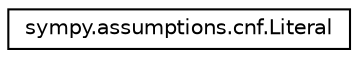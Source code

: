 digraph "Graphical Class Hierarchy"
{
 // LATEX_PDF_SIZE
  edge [fontname="Helvetica",fontsize="10",labelfontname="Helvetica",labelfontsize="10"];
  node [fontname="Helvetica",fontsize="10",shape=record];
  rankdir="LR";
  Node0 [label="sympy.assumptions.cnf.Literal",height=0.2,width=0.4,color="black", fillcolor="white", style="filled",URL="$classsympy_1_1assumptions_1_1cnf_1_1Literal.html",tooltip=" "];
}
